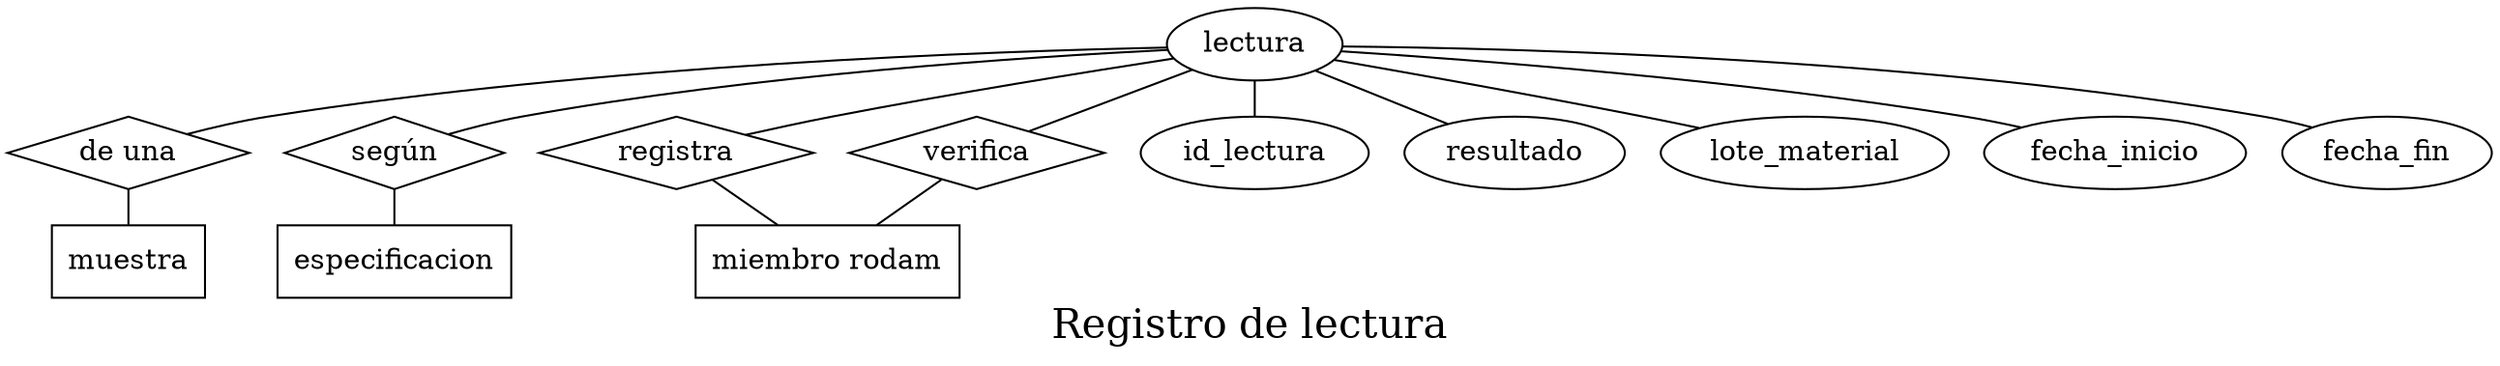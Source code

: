 graph lectura{
{
 ranksep=5;
 root= especificacion;
 node [shape=box];
 especificacion [shape = box];
 muestra
 miembro [label = "miembro rodam"]
}


{
	node [shape = diamond]
	de [label = "de una"]
	segun [label = "según"]
	registra
	verifica

}

lectura -- de
de -- muestra
lectura -- segun
segun -- especificacion
lectura -- id_lectura
lectura -- resultado
lectura -- lote_material
lectura -- fecha_inicio
lectura -- fecha_fin
lectura -- registra
registra -- miembro
lectura -- verifica
verifica -- miembro 

label = "Registro de lectura";
fontsize=20;
}

